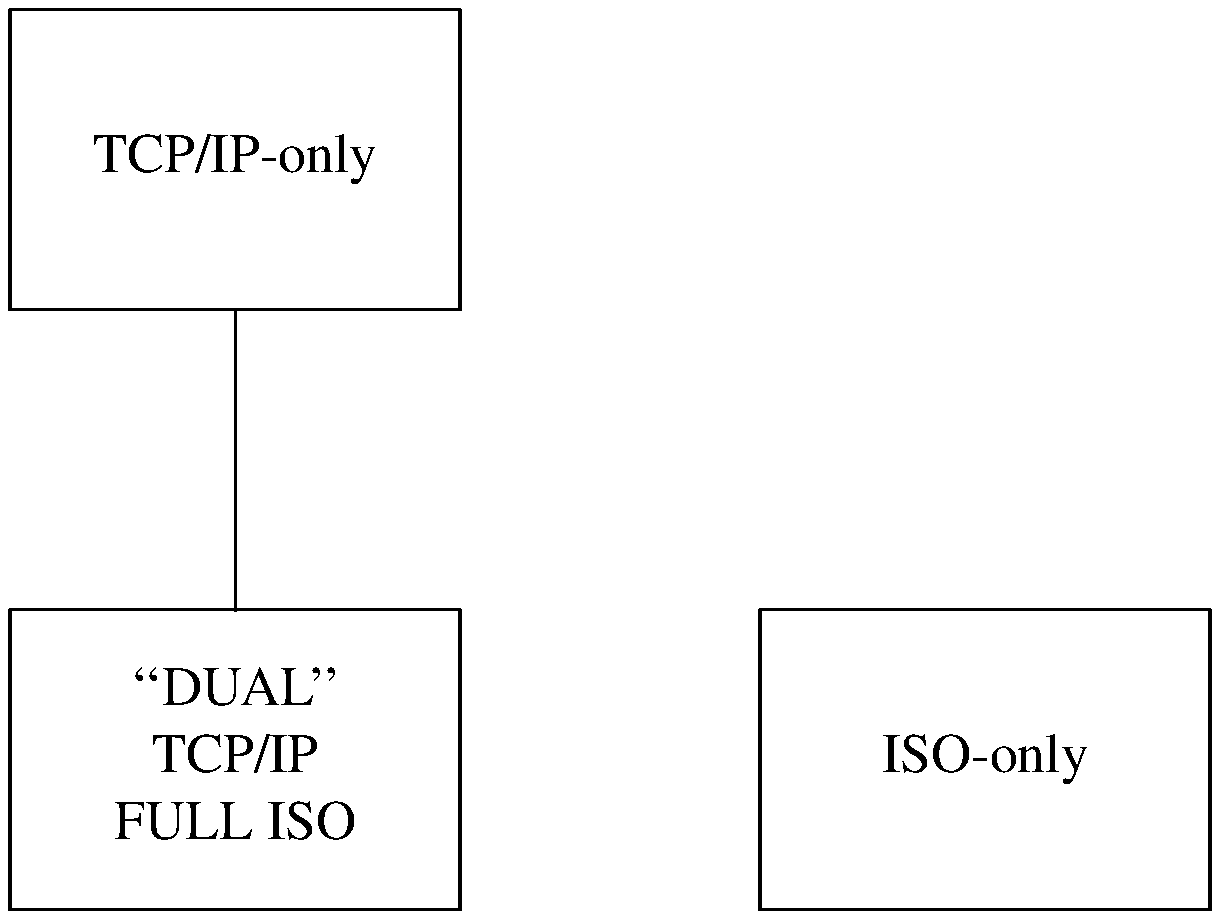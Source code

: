 .PS 6i
.ps 20
## figure 3a
B1:	box "TCP/IP-only"
B2:	box invis with .w at (B1.e.x+linewid, B1.e.y)
B3:	box "``DUAL''" "" "TCP/IP" "" "FULL ISO" with .n at (B1.s.x, B1.s.y-lineht)
B4:	box "ISO-only" with .w at (B3.e.x+linewid, B3.e.y)
##
	line from B1.s to B3.n
##
.PE
